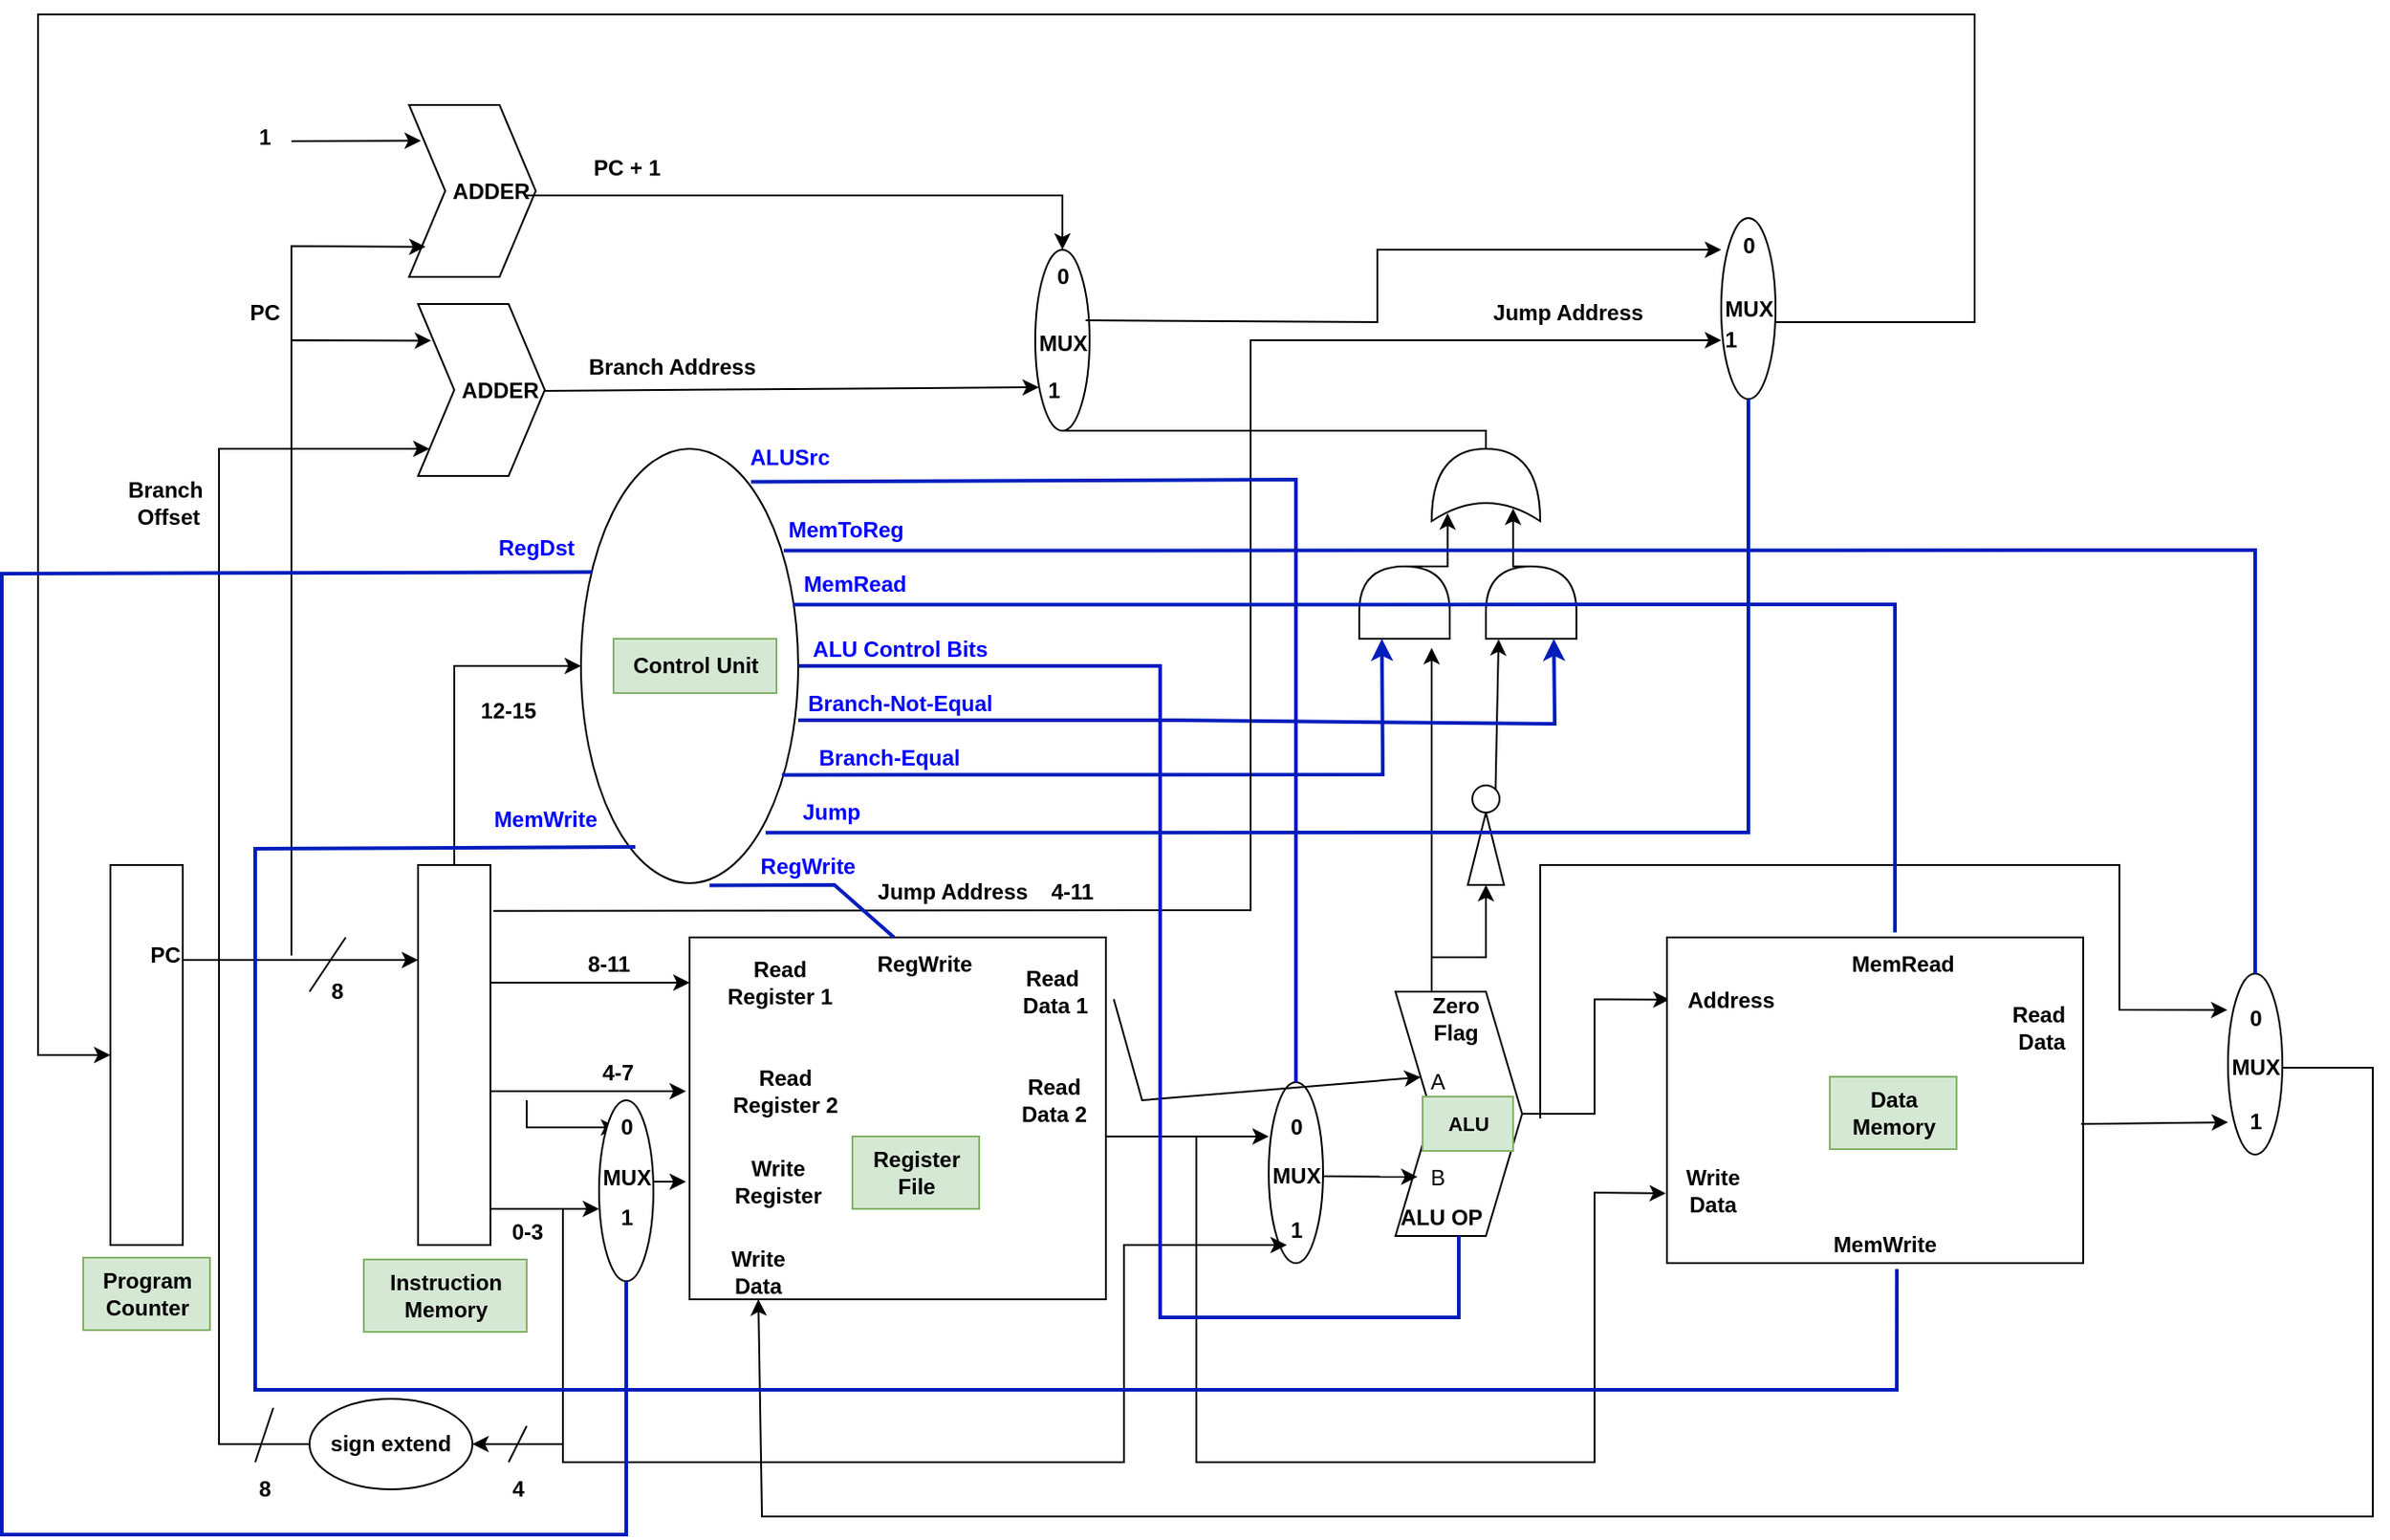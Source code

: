 <mxfile version="21.3.4" type="device" pages="2">
  <diagram name="Page-1" id="f7xhmTpkbn1lKMiFZ_HO">
    <mxGraphModel dx="1434" dy="1819" grid="1" gridSize="10" guides="1" tooltips="1" connect="1" arrows="1" fold="1" page="1" pageScale="1" pageWidth="850" pageHeight="1100" math="0" shadow="0">
      <root>
        <mxCell id="0" />
        <mxCell id="1" parent="0" />
        <mxCell id="obl9XP4yQmIYvm-z3Ed6-6" style="edgeStyle=orthogonalEdgeStyle;rounded=0;orthogonalLoop=1;jettySize=auto;html=1;exitX=1;exitY=0.25;exitDx=0;exitDy=0;entryX=0;entryY=0.25;entryDx=0;entryDy=0;" parent="1" source="obl9XP4yQmIYvm-z3Ed6-3" target="obl9XP4yQmIYvm-z3Ed6-5" edge="1">
          <mxGeometry relative="1" as="geometry" />
        </mxCell>
        <mxCell id="obl9XP4yQmIYvm-z3Ed6-3" value="" style="rounded=0;whiteSpace=wrap;html=1;" parent="1" vertex="1">
          <mxGeometry x="80" y="230" width="40" height="210" as="geometry" />
        </mxCell>
        <mxCell id="obl9XP4yQmIYvm-z3Ed6-9" style="edgeStyle=orthogonalEdgeStyle;rounded=0;orthogonalLoop=1;jettySize=auto;html=1;exitX=0.5;exitY=0;exitDx=0;exitDy=0;" parent="1" source="obl9XP4yQmIYvm-z3Ed6-5" target="obl9XP4yQmIYvm-z3Ed6-8" edge="1">
          <mxGeometry relative="1" as="geometry" />
        </mxCell>
        <mxCell id="obl9XP4yQmIYvm-z3Ed6-24" style="edgeStyle=orthogonalEdgeStyle;rounded=0;orthogonalLoop=1;jettySize=auto;html=1;exitX=1;exitY=0.25;exitDx=0;exitDy=0;entryX=0;entryY=0.5;entryDx=0;entryDy=0;" parent="1" source="obl9XP4yQmIYvm-z3Ed6-5" target="obl9XP4yQmIYvm-z3Ed6-15" edge="1">
          <mxGeometry relative="1" as="geometry">
            <Array as="points">
              <mxPoint x="290" y="295" />
            </Array>
          </mxGeometry>
        </mxCell>
        <mxCell id="obl9XP4yQmIYvm-z3Ed6-26" style="edgeStyle=orthogonalEdgeStyle;rounded=0;orthogonalLoop=1;jettySize=auto;html=1;exitX=1;exitY=0.5;exitDx=0;exitDy=0;entryX=0;entryY=0.5;entryDx=0;entryDy=0;" parent="1" source="obl9XP4yQmIYvm-z3Ed6-5" target="obl9XP4yQmIYvm-z3Ed6-16" edge="1">
          <mxGeometry relative="1" as="geometry">
            <Array as="points">
              <mxPoint x="290" y="355" />
            </Array>
          </mxGeometry>
        </mxCell>
        <mxCell id="obl9XP4yQmIYvm-z3Ed6-31" style="edgeStyle=orthogonalEdgeStyle;rounded=0;orthogonalLoop=1;jettySize=auto;html=1;exitX=1;exitY=1;exitDx=0;exitDy=0;entryX=0.75;entryY=1;entryDx=0;entryDy=0;" parent="1" source="obl9XP4yQmIYvm-z3Ed6-5" edge="1">
          <mxGeometry relative="1" as="geometry">
            <mxPoint x="350" y="420" as="targetPoint" />
            <Array as="points">
              <mxPoint x="290" y="420" />
            </Array>
          </mxGeometry>
        </mxCell>
        <mxCell id="obl9XP4yQmIYvm-z3Ed6-5" value="" style="rounded=0;whiteSpace=wrap;html=1;" parent="1" vertex="1">
          <mxGeometry x="250" y="230" width="40" height="210" as="geometry" />
        </mxCell>
        <mxCell id="obl9XP4yQmIYvm-z3Ed6-8" value="" style="ellipse;whiteSpace=wrap;html=1;" parent="1" vertex="1">
          <mxGeometry x="340" width="120" height="240" as="geometry" />
        </mxCell>
        <mxCell id="obl9XP4yQmIYvm-z3Ed6-10" value="&lt;b&gt;12-15&lt;/b&gt;" style="text;html=1;strokeColor=none;fillColor=none;align=center;verticalAlign=middle;whiteSpace=wrap;rounded=0;" parent="1" vertex="1">
          <mxGeometry x="270" y="130" width="60" height="30" as="geometry" />
        </mxCell>
        <mxCell id="obl9XP4yQmIYvm-z3Ed6-12" value="" style="rounded=0;whiteSpace=wrap;html=1;" parent="1" vertex="1">
          <mxGeometry x="400" y="270" width="230" height="200" as="geometry" />
        </mxCell>
        <mxCell id="obl9XP4yQmIYvm-z3Ed6-13" value="&lt;b&gt;RegWrite&lt;/b&gt;" style="text;html=1;strokeColor=none;fillColor=none;align=center;verticalAlign=middle;whiteSpace=wrap;rounded=0;" parent="1" vertex="1">
          <mxGeometry x="500" y="270" width="60" height="30" as="geometry" />
        </mxCell>
        <mxCell id="obl9XP4yQmIYvm-z3Ed6-14" value="&lt;b&gt;Write &lt;br&gt;Data&lt;/b&gt;" style="text;html=1;strokeColor=none;fillColor=none;align=center;verticalAlign=middle;whiteSpace=wrap;rounded=0;" parent="1" vertex="1">
          <mxGeometry x="402" y="440" width="72" height="30" as="geometry" />
        </mxCell>
        <mxCell id="obl9XP4yQmIYvm-z3Ed6-15" value="&lt;b&gt;Read &lt;br&gt;Register 1&lt;/b&gt;" style="text;html=1;strokeColor=none;fillColor=none;align=center;verticalAlign=middle;whiteSpace=wrap;rounded=0;" parent="1" vertex="1">
          <mxGeometry x="400" y="280" width="100" height="30" as="geometry" />
        </mxCell>
        <mxCell id="obl9XP4yQmIYvm-z3Ed6-16" value="&lt;b&gt;Read &lt;br&gt;Register 2&lt;/b&gt;" style="text;html=1;strokeColor=none;fillColor=none;align=center;verticalAlign=middle;whiteSpace=wrap;rounded=0;" parent="1" vertex="1">
          <mxGeometry x="398" y="340" width="110" height="30" as="geometry" />
        </mxCell>
        <mxCell id="obl9XP4yQmIYvm-z3Ed6-18" value="&lt;b&gt;Write &lt;br&gt;Register&lt;/b&gt;" style="text;html=1;strokeColor=none;fillColor=none;align=center;verticalAlign=middle;whiteSpace=wrap;rounded=0;" parent="1" vertex="1">
          <mxGeometry x="398" y="390" width="102" height="30" as="geometry" />
        </mxCell>
        <mxCell id="obl9XP4yQmIYvm-z3Ed6-25" value="&lt;b&gt;8-11&lt;/b&gt;" style="text;html=1;align=center;verticalAlign=middle;resizable=0;points=[];autosize=1;strokeColor=none;fillColor=none;" parent="1" vertex="1">
          <mxGeometry x="330" y="270" width="50" height="30" as="geometry" />
        </mxCell>
        <mxCell id="obl9XP4yQmIYvm-z3Ed6-27" value="&lt;b&gt;4-7&lt;/b&gt;" style="text;html=1;align=center;verticalAlign=middle;resizable=0;points=[];autosize=1;strokeColor=none;fillColor=none;" parent="1" vertex="1">
          <mxGeometry x="340" y="330" width="40" height="30" as="geometry" />
        </mxCell>
        <mxCell id="obl9XP4yQmIYvm-z3Ed6-30" style="edgeStyle=orthogonalEdgeStyle;rounded=0;orthogonalLoop=1;jettySize=auto;html=1;exitX=0.5;exitY=0;exitDx=0;exitDy=0;entryX=0;entryY=0.5;entryDx=0;entryDy=0;" parent="1" target="obl9XP4yQmIYvm-z3Ed6-18" edge="1">
          <mxGeometry relative="1" as="geometry">
            <mxPoint x="380" y="405" as="sourcePoint" />
          </mxGeometry>
        </mxCell>
        <mxCell id="obl9XP4yQmIYvm-z3Ed6-37" value="" style="edgeStyle=none;orthogonalLoop=1;jettySize=auto;html=1;rounded=0;" parent="1" edge="1">
          <mxGeometry width="100" relative="1" as="geometry">
            <mxPoint x="310" y="360" as="sourcePoint" />
            <mxPoint x="360" y="375" as="targetPoint" />
            <Array as="points">
              <mxPoint x="310" y="375" />
            </Array>
          </mxGeometry>
        </mxCell>
        <mxCell id="ntWYbjyDZt9TWFbMhZnc-4" value="&lt;b&gt;0-3&lt;/b&gt;" style="text;html=1;align=center;verticalAlign=middle;resizable=0;points=[];autosize=1;strokeColor=none;fillColor=none;" parent="1" vertex="1">
          <mxGeometry x="290" y="418" width="40" height="30" as="geometry" />
        </mxCell>
        <mxCell id="ntWYbjyDZt9TWFbMhZnc-6" value="" style="ellipse;whiteSpace=wrap;html=1;" parent="1" vertex="1">
          <mxGeometry x="350" y="360" width="30" height="100" as="geometry" />
        </mxCell>
        <mxCell id="ntWYbjyDZt9TWFbMhZnc-7" value="&lt;b&gt;0&lt;/b&gt;" style="text;html=1;align=center;verticalAlign=middle;resizable=0;points=[];autosize=1;strokeColor=none;fillColor=none;" parent="1" vertex="1">
          <mxGeometry x="350" y="360" width="30" height="30" as="geometry" />
        </mxCell>
        <mxCell id="ntWYbjyDZt9TWFbMhZnc-8" value="&lt;b&gt;1&lt;/b&gt;" style="text;html=1;align=center;verticalAlign=middle;resizable=0;points=[];autosize=1;strokeColor=none;fillColor=none;" parent="1" vertex="1">
          <mxGeometry x="350" y="410" width="30" height="30" as="geometry" />
        </mxCell>
        <mxCell id="ntWYbjyDZt9TWFbMhZnc-10" value="&lt;b&gt;MUX&lt;/b&gt;" style="text;html=1;align=center;verticalAlign=middle;resizable=0;points=[];autosize=1;strokeColor=none;fillColor=none;" parent="1" vertex="1">
          <mxGeometry x="340" y="388" width="50" height="30" as="geometry" />
        </mxCell>
        <mxCell id="ntWYbjyDZt9TWFbMhZnc-11" value="&lt;b&gt;Read&lt;br&gt;&amp;nbsp;Data 1&lt;/b&gt;" style="text;html=1;align=center;verticalAlign=middle;resizable=0;points=[];autosize=1;strokeColor=none;fillColor=none;" parent="1" vertex="1">
          <mxGeometry x="570" y="280" width="60" height="40" as="geometry" />
        </mxCell>
        <mxCell id="ntWYbjyDZt9TWFbMhZnc-14" value="&lt;b style=&quot;border-color: var(--border-color);&quot;&gt;Read &lt;br&gt;Data 2&lt;/b&gt;" style="text;html=1;align=center;verticalAlign=middle;resizable=0;points=[];autosize=1;strokeColor=none;fillColor=none;" parent="1" vertex="1">
          <mxGeometry x="571" y="340" width="60" height="40" as="geometry" />
        </mxCell>
        <mxCell id="ntWYbjyDZt9TWFbMhZnc-15" value="&lt;b&gt;Register &lt;br&gt;File&lt;/b&gt;" style="text;html=1;align=center;verticalAlign=middle;resizable=0;points=[];autosize=1;strokeColor=#82b366;fillColor=#d5e8d4;" parent="1" vertex="1">
          <mxGeometry x="490" y="380" width="70" height="40" as="geometry" />
        </mxCell>
        <mxCell id="ntWYbjyDZt9TWFbMhZnc-17" value="" style="ellipse;whiteSpace=wrap;html=1;" parent="1" vertex="1">
          <mxGeometry x="720" y="350" width="30" height="100" as="geometry" />
        </mxCell>
        <mxCell id="ntWYbjyDZt9TWFbMhZnc-18" value="&lt;b&gt;0&lt;/b&gt;" style="text;html=1;align=center;verticalAlign=middle;resizable=0;points=[];autosize=1;strokeColor=none;fillColor=none;" parent="1" vertex="1">
          <mxGeometry x="720" y="360" width="30" height="30" as="geometry" />
        </mxCell>
        <mxCell id="ntWYbjyDZt9TWFbMhZnc-19" value="&lt;b&gt;1&lt;/b&gt;" style="text;html=1;align=center;verticalAlign=middle;resizable=0;points=[];autosize=1;strokeColor=none;fillColor=none;" parent="1" vertex="1">
          <mxGeometry x="720" y="417" width="30" height="30" as="geometry" />
        </mxCell>
        <mxCell id="ntWYbjyDZt9TWFbMhZnc-20" value="&lt;b&gt;MUX&lt;/b&gt;" style="text;html=1;align=center;verticalAlign=middle;resizable=0;points=[];autosize=1;strokeColor=none;fillColor=none;" parent="1" vertex="1">
          <mxGeometry x="710" y="387" width="50" height="30" as="geometry" />
        </mxCell>
        <mxCell id="ntWYbjyDZt9TWFbMhZnc-22" value="" style="edgeStyle=none;orthogonalLoop=1;jettySize=auto;html=1;rounded=0;" parent="1" edge="1">
          <mxGeometry width="100" relative="1" as="geometry">
            <mxPoint x="630" y="380" as="sourcePoint" />
            <mxPoint x="720" y="380" as="targetPoint" />
            <Array as="points" />
          </mxGeometry>
        </mxCell>
        <mxCell id="ntWYbjyDZt9TWFbMhZnc-24" value="" style="edgeStyle=none;orthogonalLoop=1;jettySize=auto;html=1;rounded=0;exitX=1.073;exitY=0.602;exitDx=0;exitDy=0;exitPerimeter=0;entryX=0;entryY=0.25;entryDx=0;entryDy=0;" parent="1" source="ntWYbjyDZt9TWFbMhZnc-11" target="ntWYbjyDZt9TWFbMhZnc-25" edge="1">
          <mxGeometry width="100" relative="1" as="geometry">
            <mxPoint x="660" y="230" as="sourcePoint" />
            <mxPoint x="780" y="300" as="targetPoint" />
            <Array as="points">
              <mxPoint x="650" y="360" />
            </Array>
          </mxGeometry>
        </mxCell>
        <mxCell id="ntWYbjyDZt9TWFbMhZnc-34" style="edgeStyle=orthogonalEdgeStyle;rounded=0;orthogonalLoop=1;jettySize=auto;html=1;exitX=1;exitY=0.5;exitDx=0;exitDy=0;entryX=0.021;entryY=0.478;entryDx=0;entryDy=0;entryPerimeter=0;" parent="1" source="ntWYbjyDZt9TWFbMhZnc-25" target="ntWYbjyDZt9TWFbMhZnc-29" edge="1">
          <mxGeometry relative="1" as="geometry" />
        </mxCell>
        <mxCell id="ntWYbjyDZt9TWFbMhZnc-25" value="" style="shape=step;perimeter=stepPerimeter;whiteSpace=wrap;html=1;fixedSize=1;" parent="1" vertex="1">
          <mxGeometry x="790" y="300" width="70" height="135" as="geometry" />
        </mxCell>
        <mxCell id="ntWYbjyDZt9TWFbMhZnc-26" value="" style="edgeStyle=none;orthogonalLoop=1;jettySize=auto;html=1;rounded=0;entryX=0.174;entryY=0.758;entryDx=0;entryDy=0;entryPerimeter=0;" parent="1" target="ntWYbjyDZt9TWFbMhZnc-25" edge="1">
          <mxGeometry width="100" relative="1" as="geometry">
            <mxPoint x="750" y="402" as="sourcePoint" />
            <mxPoint x="850" y="530" as="targetPoint" />
            <Array as="points" />
          </mxGeometry>
        </mxCell>
        <mxCell id="ntWYbjyDZt9TWFbMhZnc-27" value="" style="edgeStyle=none;orthogonalLoop=1;jettySize=auto;html=1;rounded=0;" parent="1" edge="1">
          <mxGeometry width="100" relative="1" as="geometry">
            <mxPoint x="330" y="420" as="sourcePoint" />
            <mxPoint x="730" y="440" as="targetPoint" />
            <Array as="points">
              <mxPoint x="330" y="560" />
              <mxPoint x="640" y="560" />
              <mxPoint x="640" y="440" />
            </Array>
          </mxGeometry>
        </mxCell>
        <mxCell id="ntWYbjyDZt9TWFbMhZnc-28" value="&lt;b&gt;&lt;br&gt;&lt;/b&gt;" style="rounded=0;whiteSpace=wrap;html=1;" parent="1" vertex="1">
          <mxGeometry x="940" y="270" width="230" height="180" as="geometry" />
        </mxCell>
        <mxCell id="ntWYbjyDZt9TWFbMhZnc-29" value="&lt;b&gt;Address&lt;br&gt;&lt;/b&gt;" style="text;html=1;align=center;verticalAlign=middle;resizable=0;points=[];autosize=1;strokeColor=none;fillColor=none;" parent="1" vertex="1">
          <mxGeometry x="940" y="290" width="70" height="30" as="geometry" />
        </mxCell>
        <mxCell id="ntWYbjyDZt9TWFbMhZnc-30" value="&lt;b&gt;Write&lt;br&gt;Data&lt;/b&gt;" style="text;html=1;align=center;verticalAlign=middle;resizable=0;points=[];autosize=1;strokeColor=none;fillColor=none;" parent="1" vertex="1">
          <mxGeometry x="940" y="390" width="50" height="40" as="geometry" />
        </mxCell>
        <mxCell id="ntWYbjyDZt9TWFbMhZnc-31" value="&lt;b&gt;Read&lt;br&gt;&amp;nbsp;Data&lt;/b&gt;" style="text;html=1;align=center;verticalAlign=middle;resizable=0;points=[];autosize=1;strokeColor=none;fillColor=none;" parent="1" vertex="1">
          <mxGeometry x="1120" y="300" width="50" height="40" as="geometry" />
        </mxCell>
        <mxCell id="ntWYbjyDZt9TWFbMhZnc-32" value="&lt;b&gt;MemRead&lt;/b&gt;" style="text;html=1;align=center;verticalAlign=middle;resizable=0;points=[];autosize=1;strokeColor=none;fillColor=none;" parent="1" vertex="1">
          <mxGeometry x="1030" y="270" width="80" height="30" as="geometry" />
        </mxCell>
        <mxCell id="ntWYbjyDZt9TWFbMhZnc-33" value="&lt;b&gt;MemWrite&lt;/b&gt;" style="text;html=1;align=center;verticalAlign=middle;resizable=0;points=[];autosize=1;strokeColor=none;fillColor=none;" parent="1" vertex="1">
          <mxGeometry x="1020" y="425" width="80" height="30" as="geometry" />
        </mxCell>
        <mxCell id="ntWYbjyDZt9TWFbMhZnc-37" value="" style="edgeStyle=none;orthogonalLoop=1;jettySize=auto;html=1;rounded=0;entryX=-0.011;entryY=0.536;entryDx=0;entryDy=0;entryPerimeter=0;" parent="1" target="ntWYbjyDZt9TWFbMhZnc-30" edge="1">
          <mxGeometry width="100" relative="1" as="geometry">
            <mxPoint x="680" y="380" as="sourcePoint" />
            <mxPoint x="810" y="600" as="targetPoint" />
            <Array as="points">
              <mxPoint x="680" y="560" />
              <mxPoint x="790" y="560" />
              <mxPoint x="900" y="560" />
              <mxPoint x="900" y="411" />
            </Array>
          </mxGeometry>
        </mxCell>
        <mxCell id="ntWYbjyDZt9TWFbMhZnc-38" value="" style="ellipse;whiteSpace=wrap;html=1;" parent="1" vertex="1">
          <mxGeometry x="1250" y="290" width="30" height="100" as="geometry" />
        </mxCell>
        <mxCell id="ntWYbjyDZt9TWFbMhZnc-39" value="&lt;b&gt;0&lt;/b&gt;" style="text;html=1;align=center;verticalAlign=middle;resizable=0;points=[];autosize=1;strokeColor=none;fillColor=none;" parent="1" vertex="1">
          <mxGeometry x="1250" y="300" width="30" height="30" as="geometry" />
        </mxCell>
        <mxCell id="ntWYbjyDZt9TWFbMhZnc-40" value="&lt;b&gt;1&lt;/b&gt;" style="text;html=1;align=center;verticalAlign=middle;resizable=0;points=[];autosize=1;strokeColor=none;fillColor=none;" parent="1" vertex="1">
          <mxGeometry x="1250" y="357" width="30" height="30" as="geometry" />
        </mxCell>
        <mxCell id="ntWYbjyDZt9TWFbMhZnc-41" value="&lt;b&gt;MUX&lt;/b&gt;" style="text;html=1;align=center;verticalAlign=middle;resizable=0;points=[];autosize=1;strokeColor=none;fillColor=none;" parent="1" vertex="1">
          <mxGeometry x="1240" y="327" width="50" height="30" as="geometry" />
        </mxCell>
        <mxCell id="ntWYbjyDZt9TWFbMhZnc-42" value="" style="edgeStyle=none;orthogonalLoop=1;jettySize=auto;html=1;rounded=0;exitX=0.995;exitY=0.573;exitDx=0;exitDy=0;exitPerimeter=0;" parent="1" source="ntWYbjyDZt9TWFbMhZnc-28" target="ntWYbjyDZt9TWFbMhZnc-40" edge="1">
          <mxGeometry width="100" relative="1" as="geometry">
            <mxPoint x="1180" y="520" as="sourcePoint" />
            <mxPoint x="1280" y="520" as="targetPoint" />
            <Array as="points" />
          </mxGeometry>
        </mxCell>
        <mxCell id="ntWYbjyDZt9TWFbMhZnc-43" value="" style="edgeStyle=none;orthogonalLoop=1;jettySize=auto;html=1;rounded=0;entryX=-0.011;entryY=0.337;entryDx=0;entryDy=0;entryPerimeter=0;" parent="1" target="ntWYbjyDZt9TWFbMhZnc-39" edge="1">
          <mxGeometry width="100" relative="1" as="geometry">
            <mxPoint x="870" y="370" as="sourcePoint" />
            <mxPoint x="1240" y="200" as="targetPoint" />
            <Array as="points">
              <mxPoint x="870" y="230" />
              <mxPoint x="1190" y="230" />
              <mxPoint x="1190" y="310" />
            </Array>
          </mxGeometry>
        </mxCell>
        <mxCell id="ntWYbjyDZt9TWFbMhZnc-45" value="" style="edgeStyle=none;orthogonalLoop=1;jettySize=auto;html=1;rounded=0;entryX=0.5;entryY=1;entryDx=0;entryDy=0;" parent="1" target="obl9XP4yQmIYvm-z3Ed6-14" edge="1">
          <mxGeometry width="100" relative="1" as="geometry">
            <mxPoint x="1280" y="342" as="sourcePoint" />
            <mxPoint x="1060" y="560" as="targetPoint" />
            <Array as="points">
              <mxPoint x="1330" y="342" />
              <mxPoint x="1330" y="590" />
              <mxPoint x="880" y="590" />
              <mxPoint x="440" y="590" />
            </Array>
          </mxGeometry>
        </mxCell>
        <mxCell id="8mimewBvu1z7pcnI_ByZ-1" value="&lt;b&gt;&lt;br&gt;&lt;/b&gt;" style="shape=step;perimeter=stepPerimeter;whiteSpace=wrap;html=1;fixedSize=1;" parent="1" vertex="1">
          <mxGeometry x="250" y="-80" width="70" height="95" as="geometry" />
        </mxCell>
        <mxCell id="8mimewBvu1z7pcnI_ByZ-2" value="&lt;b&gt;ADDER&lt;/b&gt;" style="text;html=1;align=center;verticalAlign=middle;resizable=0;points=[];autosize=1;strokeColor=none;fillColor=none;" parent="1" vertex="1">
          <mxGeometry x="260" y="-47.5" width="70" height="30" as="geometry" />
        </mxCell>
        <mxCell id="8mimewBvu1z7pcnI_ByZ-3" value="" style="edgeStyle=none;orthogonalLoop=1;jettySize=auto;html=1;rounded=0;entryX=0.103;entryY=0.213;entryDx=0;entryDy=0;entryPerimeter=0;" parent="1" target="8mimewBvu1z7pcnI_ByZ-1" edge="1">
          <mxGeometry width="100" relative="1" as="geometry">
            <mxPoint x="180" y="280" as="sourcePoint" />
            <mxPoint x="251" y="-66" as="targetPoint" />
            <Array as="points">
              <mxPoint x="180" y="-60" />
            </Array>
          </mxGeometry>
        </mxCell>
        <mxCell id="8mimewBvu1z7pcnI_ByZ-11" style="edgeStyle=orthogonalEdgeStyle;rounded=0;orthogonalLoop=1;jettySize=auto;html=1;exitX=0;exitY=0.5;exitDx=0;exitDy=0;" parent="1" source="8mimewBvu1z7pcnI_ByZ-4" target="8mimewBvu1z7pcnI_ByZ-1" edge="1">
          <mxGeometry relative="1" as="geometry">
            <mxPoint x="230" as="targetPoint" />
            <Array as="points">
              <mxPoint x="140" y="550" />
              <mxPoint x="140" />
            </Array>
          </mxGeometry>
        </mxCell>
        <mxCell id="8mimewBvu1z7pcnI_ByZ-4" value="&lt;b&gt;sign extend&lt;br&gt;&lt;/b&gt;" style="ellipse;whiteSpace=wrap;html=1;" parent="1" vertex="1">
          <mxGeometry x="190" y="525" width="90" height="50" as="geometry" />
        </mxCell>
        <mxCell id="8mimewBvu1z7pcnI_ByZ-5" value="" style="edgeStyle=none;orthogonalLoop=1;jettySize=auto;html=1;rounded=0;entryX=1;entryY=0.5;entryDx=0;entryDy=0;" parent="1" target="8mimewBvu1z7pcnI_ByZ-4" edge="1">
          <mxGeometry width="100" relative="1" as="geometry">
            <mxPoint x="330" y="550" as="sourcePoint" />
            <mxPoint x="340" y="605" as="targetPoint" />
            <Array as="points" />
          </mxGeometry>
        </mxCell>
        <mxCell id="8mimewBvu1z7pcnI_ByZ-7" value="" style="endArrow=none;html=1;rounded=0;" parent="1" edge="1">
          <mxGeometry width="50" height="50" relative="1" as="geometry">
            <mxPoint x="310" y="540" as="sourcePoint" />
            <mxPoint x="300" y="560" as="targetPoint" />
          </mxGeometry>
        </mxCell>
        <mxCell id="8mimewBvu1z7pcnI_ByZ-9" value="&lt;b&gt;4&lt;/b&gt;" style="text;html=1;align=center;verticalAlign=middle;resizable=0;points=[];autosize=1;strokeColor=none;fillColor=none;" parent="1" vertex="1">
          <mxGeometry x="290" y="560" width="30" height="30" as="geometry" />
        </mxCell>
        <mxCell id="8mimewBvu1z7pcnI_ByZ-13" value="" style="endArrow=none;html=1;rounded=0;" parent="1" edge="1">
          <mxGeometry width="50" height="50" relative="1" as="geometry">
            <mxPoint x="170" y="530" as="sourcePoint" />
            <mxPoint x="160" y="560" as="targetPoint" />
          </mxGeometry>
        </mxCell>
        <mxCell id="8mimewBvu1z7pcnI_ByZ-14" value="&lt;b&gt;8&lt;/b&gt;" style="text;html=1;align=center;verticalAlign=middle;resizable=0;points=[];autosize=1;strokeColor=none;fillColor=none;" parent="1" vertex="1">
          <mxGeometry x="150" y="560" width="30" height="30" as="geometry" />
        </mxCell>
        <mxCell id="8mimewBvu1z7pcnI_ByZ-15" value="" style="edgeStyle=none;orthogonalLoop=1;jettySize=auto;html=1;rounded=0;" parent="1" edge="1">
          <mxGeometry width="100" relative="1" as="geometry">
            <mxPoint x="320" y="-32" as="sourcePoint" />
            <mxPoint x="593" y="-34" as="targetPoint" />
            <Array as="points" />
          </mxGeometry>
        </mxCell>
        <mxCell id="8mimewBvu1z7pcnI_ByZ-16" value="&lt;b&gt;Branch Address&lt;/b&gt;" style="text;html=1;align=center;verticalAlign=middle;resizable=0;points=[];autosize=1;strokeColor=none;fillColor=none;" parent="1" vertex="1">
          <mxGeometry x="330" y="-60" width="120" height="30" as="geometry" />
        </mxCell>
        <mxCell id="8mimewBvu1z7pcnI_ByZ-17" value="&lt;b&gt;&lt;br&gt;&lt;/b&gt;" style="shape=step;perimeter=stepPerimeter;whiteSpace=wrap;html=1;fixedSize=1;" parent="1" vertex="1">
          <mxGeometry x="245" y="-190" width="70" height="95" as="geometry" />
        </mxCell>
        <mxCell id="8mimewBvu1z7pcnI_ByZ-18" value="&lt;b&gt;ADDER&lt;/b&gt;" style="text;html=1;align=center;verticalAlign=middle;resizable=0;points=[];autosize=1;strokeColor=none;fillColor=none;" parent="1" vertex="1">
          <mxGeometry x="255" y="-157.5" width="70" height="30" as="geometry" />
        </mxCell>
        <mxCell id="8mimewBvu1z7pcnI_ByZ-22" value="" style="edgeStyle=none;orthogonalLoop=1;jettySize=auto;html=1;rounded=0;entryX=0.13;entryY=0.825;entryDx=0;entryDy=0;entryPerimeter=0;" parent="1" target="8mimewBvu1z7pcnI_ByZ-17" edge="1">
          <mxGeometry width="100" relative="1" as="geometry">
            <mxPoint x="180" y="-60" as="sourcePoint" />
            <mxPoint x="570" y="-150" as="targetPoint" />
            <Array as="points">
              <mxPoint x="180" y="-112" />
            </Array>
          </mxGeometry>
        </mxCell>
        <mxCell id="8mimewBvu1z7pcnI_ByZ-24" value="" style="edgeStyle=none;orthogonalLoop=1;jettySize=auto;html=1;rounded=0;entryX=0.5;entryY=0;entryDx=0;entryDy=0;" parent="1" target="8mimewBvu1z7pcnI_ByZ-27" edge="1">
          <mxGeometry width="100" relative="1" as="geometry">
            <mxPoint x="310" y="-140" as="sourcePoint" />
            <mxPoint x="560" y="-140" as="targetPoint" />
            <Array as="points">
              <mxPoint x="606" y="-140" />
            </Array>
          </mxGeometry>
        </mxCell>
        <mxCell id="8mimewBvu1z7pcnI_ByZ-25" value="&lt;b&gt;PC + 1&lt;/b&gt;" style="text;html=1;align=center;verticalAlign=middle;resizable=0;points=[];autosize=1;strokeColor=none;fillColor=none;" parent="1" vertex="1">
          <mxGeometry x="335" y="-170" width="60" height="30" as="geometry" />
        </mxCell>
        <mxCell id="8mimewBvu1z7pcnI_ByZ-27" value="" style="ellipse;whiteSpace=wrap;html=1;" parent="1" vertex="1">
          <mxGeometry x="591" y="-110" width="30" height="100" as="geometry" />
        </mxCell>
        <mxCell id="8mimewBvu1z7pcnI_ByZ-28" value="&lt;b&gt;0&lt;/b&gt;" style="text;html=1;align=center;verticalAlign=middle;resizable=0;points=[];autosize=1;strokeColor=none;fillColor=none;" parent="1" vertex="1">
          <mxGeometry x="591" y="-110" width="30" height="30" as="geometry" />
        </mxCell>
        <mxCell id="8mimewBvu1z7pcnI_ByZ-29" value="&lt;b&gt;1&lt;/b&gt;" style="text;html=1;align=center;verticalAlign=middle;resizable=0;points=[];autosize=1;strokeColor=none;fillColor=none;" parent="1" vertex="1">
          <mxGeometry x="586" y="-47.5" width="30" height="30" as="geometry" />
        </mxCell>
        <mxCell id="8mimewBvu1z7pcnI_ByZ-30" value="&lt;b&gt;MUX&lt;/b&gt;" style="text;html=1;align=center;verticalAlign=middle;resizable=0;points=[];autosize=1;strokeColor=none;fillColor=none;" parent="1" vertex="1">
          <mxGeometry x="581" y="-73" width="50" height="30" as="geometry" />
        </mxCell>
        <mxCell id="8mimewBvu1z7pcnI_ByZ-31" value="&lt;b&gt;Zero&lt;br&gt;Flag&lt;br&gt;&lt;/b&gt;" style="text;html=1;align=center;verticalAlign=middle;resizable=0;points=[];autosize=1;strokeColor=none;fillColor=none;" parent="1" vertex="1">
          <mxGeometry x="797.5" y="295" width="50" height="40" as="geometry" />
        </mxCell>
        <mxCell id="8mimewBvu1z7pcnI_ByZ-34" value="" style="triangle;whiteSpace=wrap;html=1;direction=north;" parent="1" vertex="1">
          <mxGeometry x="830" y="201" width="20" height="40" as="geometry" />
        </mxCell>
        <mxCell id="8mimewBvu1z7pcnI_ByZ-35" value="" style="ellipse;whiteSpace=wrap;html=1;aspect=fixed;direction=south;" parent="1" vertex="1">
          <mxGeometry x="832.5" y="186" width="15" height="15" as="geometry" />
        </mxCell>
        <mxCell id="8mimewBvu1z7pcnI_ByZ-36" value="" style="edgeStyle=none;orthogonalLoop=1;jettySize=auto;html=1;rounded=0;exitX=0.2;exitY=0.1;exitDx=0;exitDy=0;exitPerimeter=0;" parent="1" edge="1">
          <mxGeometry width="100" relative="1" as="geometry">
            <mxPoint x="810" y="300" as="sourcePoint" />
            <mxPoint x="810" y="110" as="targetPoint" />
            <Array as="points" />
          </mxGeometry>
        </mxCell>
        <mxCell id="8mimewBvu1z7pcnI_ByZ-37" value="" style="edgeStyle=none;orthogonalLoop=1;jettySize=auto;html=1;rounded=0;entryX=0;entryY=0.5;entryDx=0;entryDy=0;" parent="1" target="8mimewBvu1z7pcnI_ByZ-34" edge="1">
          <mxGeometry width="100" relative="1" as="geometry">
            <mxPoint x="810" y="281" as="sourcePoint" />
            <mxPoint x="940" y="161" as="targetPoint" />
            <Array as="points">
              <mxPoint x="840" y="281" />
            </Array>
          </mxGeometry>
        </mxCell>
        <mxCell id="8mimewBvu1z7pcnI_ByZ-58" style="edgeStyle=orthogonalEdgeStyle;rounded=0;orthogonalLoop=1;jettySize=auto;html=1;exitX=1;exitY=0.5;exitDx=0;exitDy=0;entryX=0.11;entryY=0.147;entryDx=0;entryDy=0;entryPerimeter=0;" parent="1" source="8mimewBvu1z7pcnI_ByZ-39" target="8mimewBvu1z7pcnI_ByZ-52" edge="1">
          <mxGeometry relative="1" as="geometry" />
        </mxCell>
        <mxCell id="8mimewBvu1z7pcnI_ByZ-39" value="" style="shape=delay;whiteSpace=wrap;html=1;direction=north;" parent="1" vertex="1">
          <mxGeometry x="770" y="65" width="50" height="40" as="geometry" />
        </mxCell>
        <mxCell id="8mimewBvu1z7pcnI_ByZ-41" value="" style="edgeStyle=none;orthogonalLoop=1;jettySize=auto;html=1;rounded=0;entryX=0;entryY=0.25;entryDx=0;entryDy=0;fillColor=#0050ef;strokeColor=#001DBC;exitX=0.925;exitY=0.751;exitDx=0;exitDy=0;exitPerimeter=0;strokeWidth=2;" parent="1" source="obl9XP4yQmIYvm-z3Ed6-8" target="8mimewBvu1z7pcnI_ByZ-39" edge="1">
          <mxGeometry width="100" relative="1" as="geometry">
            <mxPoint x="460" y="180" as="sourcePoint" />
            <mxPoint x="800" y="180" as="targetPoint" />
            <Array as="points">
              <mxPoint x="783" y="180" />
            </Array>
          </mxGeometry>
        </mxCell>
        <mxCell id="8mimewBvu1z7pcnI_ByZ-42" value="" style="edgeStyle=none;orthogonalLoop=1;jettySize=auto;html=1;rounded=0;exitX=0;exitY=0;exitDx=0;exitDy=0;entryX=-0.006;entryY=0.14;entryDx=0;entryDy=0;entryPerimeter=0;" parent="1" source="8mimewBvu1z7pcnI_ByZ-35" target="8mimewBvu1z7pcnI_ByZ-44" edge="1">
          <mxGeometry width="100" relative="1" as="geometry">
            <mxPoint x="830" y="80" as="sourcePoint" />
            <mxPoint x="845" y="120" as="targetPoint" />
            <Array as="points" />
          </mxGeometry>
        </mxCell>
        <mxCell id="8mimewBvu1z7pcnI_ByZ-57" style="edgeStyle=orthogonalEdgeStyle;rounded=0;orthogonalLoop=1;jettySize=auto;html=1;exitX=1;exitY=0.5;exitDx=0;exitDy=0;entryX=0.175;entryY=0.75;entryDx=0;entryDy=0;entryPerimeter=0;" parent="1" source="8mimewBvu1z7pcnI_ByZ-44" target="8mimewBvu1z7pcnI_ByZ-52" edge="1">
          <mxGeometry relative="1" as="geometry" />
        </mxCell>
        <mxCell id="8mimewBvu1z7pcnI_ByZ-44" value="" style="shape=delay;whiteSpace=wrap;html=1;direction=north;" parent="1" vertex="1">
          <mxGeometry x="840" y="65" width="50" height="40" as="geometry" />
        </mxCell>
        <mxCell id="8mimewBvu1z7pcnI_ByZ-45" value="" style="edgeStyle=none;orthogonalLoop=1;jettySize=auto;html=1;rounded=0;entryX=0;entryY=0.75;entryDx=0;entryDy=0;fillColor=#0050ef;strokeColor=#001DBC;strokeWidth=2;" parent="1" target="8mimewBvu1z7pcnI_ByZ-44" edge="1">
          <mxGeometry width="100" relative="1" as="geometry">
            <mxPoint x="460" y="150" as="sourcePoint" />
            <mxPoint x="610" y="60" as="targetPoint" />
            <Array as="points">
              <mxPoint x="670" y="150" />
              <mxPoint x="878" y="152" />
            </Array>
          </mxGeometry>
        </mxCell>
        <mxCell id="8mimewBvu1z7pcnI_ByZ-46" value="&lt;font color=&quot;#0000ff&quot;&gt;&lt;b&gt;Branch-Equal&lt;/b&gt;&lt;/font&gt;" style="text;html=1;align=center;verticalAlign=middle;resizable=0;points=[];autosize=1;strokeColor=none;fillColor=none;" parent="1" vertex="1">
          <mxGeometry x="460" y="156" width="100" height="30" as="geometry" />
        </mxCell>
        <mxCell id="8mimewBvu1z7pcnI_ByZ-50" value="&lt;span style=&quot;border-color: var(--border-color); color: rgb(0, 0, 255);&quot;&gt;&lt;b&gt;Branch-Not-Equal&lt;/b&gt;&lt;/span&gt;" style="text;html=1;align=center;verticalAlign=middle;resizable=0;points=[];autosize=1;strokeColor=none;fillColor=none;" parent="1" vertex="1">
          <mxGeometry x="451" y="126" width="130" height="30" as="geometry" />
        </mxCell>
        <mxCell id="8mimewBvu1z7pcnI_ByZ-52" value="" style="shape=xor;whiteSpace=wrap;html=1;direction=north;" parent="1" vertex="1">
          <mxGeometry x="810" width="60" height="40" as="geometry" />
        </mxCell>
        <mxCell id="8mimewBvu1z7pcnI_ByZ-60" value="" style="endArrow=none;html=1;rounded=0;entryX=0.5;entryY=1;entryDx=0;entryDy=0;exitX=1;exitY=0.5;exitDx=0;exitDy=0;exitPerimeter=0;" parent="1" source="8mimewBvu1z7pcnI_ByZ-52" target="8mimewBvu1z7pcnI_ByZ-27" edge="1">
          <mxGeometry width="50" height="50" relative="1" as="geometry">
            <mxPoint x="840" y="10" as="sourcePoint" />
            <mxPoint x="710" y="20" as="targetPoint" />
            <Array as="points">
              <mxPoint x="840" y="-10" />
            </Array>
          </mxGeometry>
        </mxCell>
        <mxCell id="8mimewBvu1z7pcnI_ByZ-61" value="" style="ellipse;whiteSpace=wrap;html=1;" parent="1" vertex="1">
          <mxGeometry x="970" y="-127.5" width="30" height="100" as="geometry" />
        </mxCell>
        <mxCell id="8mimewBvu1z7pcnI_ByZ-62" value="&lt;b&gt;0&lt;/b&gt;" style="text;html=1;align=center;verticalAlign=middle;resizable=0;points=[];autosize=1;strokeColor=none;fillColor=none;" parent="1" vertex="1">
          <mxGeometry x="970" y="-127.5" width="30" height="30" as="geometry" />
        </mxCell>
        <mxCell id="8mimewBvu1z7pcnI_ByZ-63" value="&lt;b&gt;1&lt;/b&gt;" style="text;html=1;align=center;verticalAlign=middle;resizable=0;points=[];autosize=1;strokeColor=none;fillColor=none;" parent="1" vertex="1">
          <mxGeometry x="960" y="-75" width="30" height="30" as="geometry" />
        </mxCell>
        <mxCell id="8mimewBvu1z7pcnI_ByZ-65" value="" style="edgeStyle=none;orthogonalLoop=1;jettySize=auto;html=1;rounded=0;exitX=0.756;exitY=0.067;exitDx=0;exitDy=0;exitPerimeter=0;" parent="1" source="8mimewBvu1z7pcnI_ByZ-30" edge="1">
          <mxGeometry width="100" relative="1" as="geometry">
            <mxPoint x="630" y="-100" as="sourcePoint" />
            <mxPoint x="970" y="-110" as="targetPoint" />
            <Array as="points">
              <mxPoint x="780" y="-70" />
              <mxPoint x="780" y="-110" />
            </Array>
          </mxGeometry>
        </mxCell>
        <mxCell id="8mimewBvu1z7pcnI_ByZ-66" value="" style="endArrow=classic;html=1;rounded=0;exitX=1.04;exitY=0.121;exitDx=0;exitDy=0;exitPerimeter=0;" parent="1" source="obl9XP4yQmIYvm-z3Ed6-5" edge="1">
          <mxGeometry width="50" height="50" relative="1" as="geometry">
            <mxPoint x="730" y="270" as="sourcePoint" />
            <mxPoint x="970" y="-60" as="targetPoint" />
            <Array as="points">
              <mxPoint x="710" y="255" />
              <mxPoint x="710" y="-60" />
              <mxPoint x="850" y="-60" />
            </Array>
          </mxGeometry>
        </mxCell>
        <mxCell id="8mimewBvu1z7pcnI_ByZ-68" value="&lt;b&gt;MUX&lt;/b&gt;" style="text;html=1;align=center;verticalAlign=middle;resizable=0;points=[];autosize=1;strokeColor=none;fillColor=none;" parent="1" vertex="1">
          <mxGeometry x="960" y="-92.5" width="50" height="30" as="geometry" />
        </mxCell>
        <mxCell id="8mimewBvu1z7pcnI_ByZ-69" value="&lt;b&gt;4-11&lt;/b&gt;" style="text;html=1;align=center;verticalAlign=middle;resizable=0;points=[];autosize=1;strokeColor=none;fillColor=none;" parent="1" vertex="1">
          <mxGeometry x="586" y="230" width="50" height="30" as="geometry" />
        </mxCell>
        <mxCell id="8mimewBvu1z7pcnI_ByZ-70" value="&lt;b&gt;Jump Address&lt;/b&gt;" style="text;html=1;align=center;verticalAlign=middle;resizable=0;points=[];autosize=1;strokeColor=none;fillColor=none;" parent="1" vertex="1">
          <mxGeometry x="830" y="-90" width="110" height="30" as="geometry" />
        </mxCell>
        <mxCell id="8mimewBvu1z7pcnI_ByZ-75" value="" style="endArrow=none;html=1;rounded=0;entryX=0.5;entryY=1;entryDx=0;entryDy=0;fillColor=#0050ef;strokeColor=#001DBC;exitX=0.85;exitY=0.884;exitDx=0;exitDy=0;exitPerimeter=0;strokeWidth=2;" parent="1" source="obl9XP4yQmIYvm-z3Ed6-8" target="8mimewBvu1z7pcnI_ByZ-61" edge="1">
          <mxGeometry width="50" height="50" relative="1" as="geometry">
            <mxPoint x="450" y="210" as="sourcePoint" />
            <mxPoint x="780" y="20" as="targetPoint" />
            <Array as="points">
              <mxPoint x="985" y="212" />
            </Array>
          </mxGeometry>
        </mxCell>
        <mxCell id="8mimewBvu1z7pcnI_ByZ-76" value="&lt;font style=&quot;&quot; color=&quot;#0000ff&quot;&gt;&lt;b&gt;Jump&lt;/b&gt;&lt;/font&gt;" style="text;html=1;align=center;verticalAlign=middle;resizable=0;points=[];autosize=1;strokeColor=none;fillColor=none;" parent="1" vertex="1">
          <mxGeometry x="448" y="186" width="60" height="30" as="geometry" />
        </mxCell>
        <mxCell id="8mimewBvu1z7pcnI_ByZ-77" value="&lt;b style=&quot;border-color: var(--border-color);&quot;&gt;Jump Address&lt;/b&gt;" style="text;html=1;align=center;verticalAlign=middle;resizable=0;points=[];autosize=1;strokeColor=none;fillColor=none;" parent="1" vertex="1">
          <mxGeometry x="490" y="230" width="110" height="30" as="geometry" />
        </mxCell>
        <mxCell id="8mimewBvu1z7pcnI_ByZ-79" value="" style="edgeStyle=none;orthogonalLoop=1;jettySize=auto;html=1;rounded=0;entryX=0;entryY=0.5;entryDx=0;entryDy=0;" parent="1" target="obl9XP4yQmIYvm-z3Ed6-3" edge="1">
          <mxGeometry width="100" relative="1" as="geometry">
            <mxPoint x="1000" y="-70" as="sourcePoint" />
            <mxPoint x="1150" y="-80" as="targetPoint" />
            <Array as="points">
              <mxPoint x="1110" y="-70" />
              <mxPoint x="1110" y="-240" />
              <mxPoint x="40" y="-240" />
              <mxPoint x="40" y="335" />
            </Array>
          </mxGeometry>
        </mxCell>
        <mxCell id="8mimewBvu1z7pcnI_ByZ-84" value="&lt;b&gt;PC&lt;/b&gt;" style="text;html=1;align=center;verticalAlign=middle;resizable=0;points=[];autosize=1;strokeColor=none;fillColor=none;" parent="1" vertex="1">
          <mxGeometry x="90" y="265" width="40" height="30" as="geometry" />
        </mxCell>
        <mxCell id="8mimewBvu1z7pcnI_ByZ-85" value="" style="edgeStyle=none;orthogonalLoop=1;jettySize=auto;html=1;rounded=0;entryX=0.094;entryY=0.208;entryDx=0;entryDy=0;entryPerimeter=0;" parent="1" target="8mimewBvu1z7pcnI_ByZ-17" edge="1">
          <mxGeometry width="100" relative="1" as="geometry">
            <mxPoint x="180" y="-170" as="sourcePoint" />
            <mxPoint x="180" y="-170" as="targetPoint" />
            <Array as="points" />
          </mxGeometry>
        </mxCell>
        <mxCell id="8mimewBvu1z7pcnI_ByZ-86" value="&lt;b&gt;1&lt;/b&gt;" style="text;html=1;align=center;verticalAlign=middle;resizable=0;points=[];autosize=1;strokeColor=none;fillColor=none;" parent="1" vertex="1">
          <mxGeometry x="150" y="-187.5" width="30" height="30" as="geometry" />
        </mxCell>
        <mxCell id="8mimewBvu1z7pcnI_ByZ-87" value="&lt;b&gt;PC&lt;/b&gt;" style="text;html=1;align=center;verticalAlign=middle;resizable=0;points=[];autosize=1;strokeColor=none;fillColor=none;" parent="1" vertex="1">
          <mxGeometry x="145" y="-90" width="40" height="30" as="geometry" />
        </mxCell>
        <mxCell id="8mimewBvu1z7pcnI_ByZ-88" value="&lt;b&gt;Data &lt;br&gt;Memory&lt;/b&gt;" style="text;html=1;align=center;verticalAlign=middle;resizable=0;points=[];autosize=1;strokeColor=#82b366;fillColor=#d5e8d4;" parent="1" vertex="1">
          <mxGeometry x="1030" y="347" width="70" height="40" as="geometry" />
        </mxCell>
        <mxCell id="8mimewBvu1z7pcnI_ByZ-90" value="&lt;b&gt;Branch&lt;br&gt;&amp;nbsp;Offset&lt;/b&gt;" style="text;html=1;align=center;verticalAlign=middle;resizable=0;points=[];autosize=1;strokeColor=none;fillColor=none;" parent="1" vertex="1">
          <mxGeometry x="80" y="10" width="60" height="40" as="geometry" />
        </mxCell>
        <mxCell id="8mimewBvu1z7pcnI_ByZ-91" value="" style="endArrow=none;html=1;rounded=0;" parent="1" edge="1">
          <mxGeometry width="50" height="50" relative="1" as="geometry">
            <mxPoint x="190" y="300" as="sourcePoint" />
            <mxPoint x="210" y="270" as="targetPoint" />
          </mxGeometry>
        </mxCell>
        <mxCell id="8mimewBvu1z7pcnI_ByZ-92" value="&lt;b&gt;8&lt;/b&gt;" style="text;html=1;align=center;verticalAlign=middle;resizable=0;points=[];autosize=1;strokeColor=none;fillColor=none;" parent="1" vertex="1">
          <mxGeometry x="190" y="285" width="30" height="30" as="geometry" />
        </mxCell>
        <mxCell id="8mimewBvu1z7pcnI_ByZ-93" value="&lt;b&gt;Instruction&lt;br&gt;Memory&lt;br&gt;&lt;/b&gt;" style="text;html=1;align=center;verticalAlign=middle;resizable=0;points=[];autosize=1;strokeColor=#82b366;fillColor=#d5e8d4;" parent="1" vertex="1">
          <mxGeometry x="220" y="448" width="90" height="40" as="geometry" />
        </mxCell>
        <mxCell id="8mimewBvu1z7pcnI_ByZ-94" value="&lt;b&gt;Program&lt;br&gt;Counter&lt;/b&gt;" style="text;html=1;align=center;verticalAlign=middle;resizable=0;points=[];autosize=1;strokeColor=#82b366;fillColor=#d5e8d4;" parent="1" vertex="1">
          <mxGeometry x="65" y="447" width="70" height="40" as="geometry" />
        </mxCell>
        <mxCell id="8mimewBvu1z7pcnI_ByZ-95" value="&lt;b&gt;Control Unit&lt;br&gt;&lt;/b&gt;" style="text;html=1;align=center;verticalAlign=middle;resizable=0;points=[];autosize=1;strokeColor=#82b366;fillColor=#d5e8d4;" parent="1" vertex="1">
          <mxGeometry x="358" y="105" width="90" height="30" as="geometry" />
        </mxCell>
        <mxCell id="8mimewBvu1z7pcnI_ByZ-96" value="" style="endArrow=none;html=1;rounded=0;exitX=0.592;exitY=1.005;exitDx=0;exitDy=0;exitPerimeter=0;fillColor=#0050ef;strokeColor=#001DBC;strokeWidth=2;" parent="1" source="obl9XP4yQmIYvm-z3Ed6-8" target="obl9XP4yQmIYvm-z3Ed6-13" edge="1">
          <mxGeometry width="50" height="50" relative="1" as="geometry">
            <mxPoint x="600" y="360" as="sourcePoint" />
            <mxPoint x="650" y="310" as="targetPoint" />
            <Array as="points">
              <mxPoint x="480" y="241" />
            </Array>
          </mxGeometry>
        </mxCell>
        <mxCell id="8mimewBvu1z7pcnI_ByZ-97" value="&lt;font color=&quot;#0000ff&quot;&gt;&lt;b&gt;RegWrite&lt;/b&gt;&lt;/font&gt;" style="text;html=1;align=center;verticalAlign=middle;resizable=0;points=[];autosize=1;strokeColor=none;fillColor=none;" parent="1" vertex="1">
          <mxGeometry x="425" y="216" width="80" height="30" as="geometry" />
        </mxCell>
        <mxCell id="8mimewBvu1z7pcnI_ByZ-98" value="" style="endArrow=none;html=1;rounded=0;exitX=1;exitY=0.5;exitDx=0;exitDy=0;entryX=0.5;entryY=1;entryDx=0;entryDy=0;fillColor=#0050ef;strokeColor=#001DBC;strokeWidth=2;" parent="1" source="obl9XP4yQmIYvm-z3Ed6-8" target="ntWYbjyDZt9TWFbMhZnc-25" edge="1">
          <mxGeometry width="50" height="50" relative="1" as="geometry">
            <mxPoint x="600" y="240" as="sourcePoint" />
            <mxPoint x="650" y="190" as="targetPoint" />
            <Array as="points">
              <mxPoint x="660" y="120" />
              <mxPoint x="660" y="480" />
              <mxPoint x="825" y="480" />
            </Array>
          </mxGeometry>
        </mxCell>
        <mxCell id="8mimewBvu1z7pcnI_ByZ-99" value="&lt;font color=&quot;#0000ff&quot;&gt;&lt;b&gt;ALU Control Bits&lt;/b&gt;&lt;/font&gt;" style="text;html=1;align=center;verticalAlign=middle;resizable=0;points=[];autosize=1;strokeColor=none;fillColor=none;rotation=0;" parent="1" vertex="1">
          <mxGeometry x="456" y="96" width="120" height="30" as="geometry" />
        </mxCell>
        <mxCell id="8mimewBvu1z7pcnI_ByZ-100" value="&lt;b&gt;ALU OP&lt;/b&gt;" style="text;html=1;align=center;verticalAlign=middle;resizable=0;points=[];autosize=1;strokeColor=none;fillColor=none;" parent="1" vertex="1">
          <mxGeometry x="780" y="410" width="70" height="30" as="geometry" />
        </mxCell>
        <mxCell id="8mimewBvu1z7pcnI_ByZ-102" value="&lt;b style=&quot;&quot;&gt;&lt;font style=&quot;font-size: 11px;&quot;&gt;ALU&lt;/font&gt;&lt;/b&gt;" style="text;html=1;align=center;verticalAlign=middle;resizable=0;points=[];autosize=1;strokeColor=#82b366;fillColor=#d5e8d4;" parent="1" vertex="1">
          <mxGeometry x="805" y="358" width="50" height="30" as="geometry" />
        </mxCell>
        <mxCell id="8mimewBvu1z7pcnI_ByZ-103" value="" style="endArrow=none;html=1;rounded=0;entryX=0.45;entryY=-0.092;entryDx=0;entryDy=0;entryPerimeter=0;exitX=0.975;exitY=0.359;exitDx=0;exitDy=0;exitPerimeter=0;fillColor=#0050ef;strokeColor=#001DBC;strokeWidth=2;" parent="1" source="obl9XP4yQmIYvm-z3Ed6-8" target="ntWYbjyDZt9TWFbMhZnc-32" edge="1">
          <mxGeometry width="50" height="50" relative="1" as="geometry">
            <mxPoint x="600" y="110" as="sourcePoint" />
            <mxPoint x="650" y="60" as="targetPoint" />
            <Array as="points">
              <mxPoint x="1066" y="86" />
            </Array>
          </mxGeometry>
        </mxCell>
        <mxCell id="8mimewBvu1z7pcnI_ByZ-104" value="" style="endArrow=none;html=1;rounded=0;entryX=0.588;entryY=0.942;entryDx=0;entryDy=0;entryPerimeter=0;fillColor=#0050ef;strokeColor=#001DBC;strokeWidth=2;" parent="1" target="ntWYbjyDZt9TWFbMhZnc-33" edge="1">
          <mxGeometry width="50" height="50" relative="1" as="geometry">
            <mxPoint x="370" y="220" as="sourcePoint" />
            <mxPoint x="650" y="190" as="targetPoint" />
            <Array as="points">
              <mxPoint x="160" y="221" />
              <mxPoint x="160" y="520" />
              <mxPoint x="1067" y="520" />
            </Array>
          </mxGeometry>
        </mxCell>
        <mxCell id="8mimewBvu1z7pcnI_ByZ-105" value="&lt;b&gt;&lt;font color=&quot;#0000ff&quot;&gt;MemRead&lt;/font&gt;&lt;/b&gt;" style="text;html=1;align=center;verticalAlign=middle;resizable=0;points=[];autosize=1;strokeColor=none;fillColor=none;" parent="1" vertex="1">
          <mxGeometry x="451" y="60" width="80" height="30" as="geometry" />
        </mxCell>
        <mxCell id="8mimewBvu1z7pcnI_ByZ-106" value="&lt;b&gt;&lt;font color=&quot;#0000ff&quot;&gt;MemWrite&lt;/font&gt;&lt;/b&gt;" style="text;html=1;align=center;verticalAlign=middle;resizable=0;points=[];autosize=1;strokeColor=none;fillColor=none;" parent="1" vertex="1">
          <mxGeometry x="280" y="190" width="80" height="30" as="geometry" />
        </mxCell>
        <mxCell id="8mimewBvu1z7pcnI_ByZ-107" value="" style="endArrow=none;html=1;rounded=0;entryX=0.5;entryY=0;entryDx=0;entryDy=0;exitX=0.013;exitY=-0.125;exitDx=0;exitDy=0;exitPerimeter=0;fillColor=#0050ef;strokeColor=#001DBC;strokeWidth=2;" parent="1" source="8mimewBvu1z7pcnI_ByZ-105" target="ntWYbjyDZt9TWFbMhZnc-38" edge="1">
          <mxGeometry width="50" height="50" relative="1" as="geometry">
            <mxPoint x="600" y="240" as="sourcePoint" />
            <mxPoint x="650" y="190" as="targetPoint" />
            <Array as="points">
              <mxPoint x="1265" y="56" />
            </Array>
          </mxGeometry>
        </mxCell>
        <mxCell id="8mimewBvu1z7pcnI_ByZ-108" value="&lt;b&gt;&lt;font color=&quot;#0000ff&quot;&gt;MemToReg&lt;/font&gt;&lt;/b&gt;" style="text;html=1;align=center;verticalAlign=middle;resizable=0;points=[];autosize=1;strokeColor=none;fillColor=none;" parent="1" vertex="1">
          <mxGeometry x="441" y="30" width="90" height="30" as="geometry" />
        </mxCell>
        <mxCell id="8mimewBvu1z7pcnI_ByZ-109" value="" style="endArrow=none;html=1;rounded=0;entryX=0.5;entryY=0;entryDx=0;entryDy=0;exitX=0.783;exitY=0.076;exitDx=0;exitDy=0;exitPerimeter=0;strokeWidth=2;fillColor=#0050ef;strokeColor=#001DBC;" parent="1" source="obl9XP4yQmIYvm-z3Ed6-8" target="ntWYbjyDZt9TWFbMhZnc-17" edge="1">
          <mxGeometry width="50" height="50" relative="1" as="geometry">
            <mxPoint x="600" y="240" as="sourcePoint" />
            <mxPoint x="650" y="190" as="targetPoint" />
            <Array as="points">
              <mxPoint x="735" y="17" />
            </Array>
          </mxGeometry>
        </mxCell>
        <mxCell id="8mimewBvu1z7pcnI_ByZ-110" value="&lt;b&gt;&lt;font color=&quot;#0000ff&quot;&gt;ALUSrc&lt;/font&gt;&lt;/b&gt;" style="text;html=1;align=center;verticalAlign=middle;resizable=0;points=[];autosize=1;strokeColor=none;fillColor=none;" parent="1" vertex="1">
          <mxGeometry x="420" y="-10" width="70" height="30" as="geometry" />
        </mxCell>
        <mxCell id="8mimewBvu1z7pcnI_ByZ-111" value="" style="endArrow=none;html=1;rounded=0;entryX=0.5;entryY=1;entryDx=0;entryDy=0;exitX=0.05;exitY=0.284;exitDx=0;exitDy=0;exitPerimeter=0;fillColor=#0050ef;strokeColor=#001DBC;strokeWidth=2;" parent="1" source="obl9XP4yQmIYvm-z3Ed6-8" target="ntWYbjyDZt9TWFbMhZnc-6" edge="1">
          <mxGeometry width="50" height="50" relative="1" as="geometry">
            <mxPoint x="20" y="30" as="sourcePoint" />
            <mxPoint x="640" y="290" as="targetPoint" />
            <Array as="points">
              <mxPoint x="20" y="69" />
              <mxPoint x="20" y="600" />
              <mxPoint x="365" y="600" />
            </Array>
          </mxGeometry>
        </mxCell>
        <mxCell id="8mimewBvu1z7pcnI_ByZ-112" value="&lt;b&gt;&lt;font color=&quot;#0000ff&quot;&gt;RegDst&lt;/font&gt;&lt;/b&gt;" style="text;html=1;align=center;verticalAlign=middle;resizable=0;points=[];autosize=1;strokeColor=none;fillColor=none;" parent="1" vertex="1">
          <mxGeometry x="280" y="40" width="70" height="30" as="geometry" />
        </mxCell>
        <mxCell id="WNGvE4OBSmSfp8DGffb1-1" value="A" style="text;html=1;align=center;verticalAlign=middle;resizable=0;points=[];autosize=1;strokeColor=none;fillColor=none;" vertex="1" parent="1">
          <mxGeometry x="797.5" y="335" width="30" height="30" as="geometry" />
        </mxCell>
        <mxCell id="WNGvE4OBSmSfp8DGffb1-2" value="B" style="text;html=1;align=center;verticalAlign=middle;resizable=0;points=[];autosize=1;strokeColor=none;fillColor=none;" vertex="1" parent="1">
          <mxGeometry x="797.5" y="388" width="30" height="30" as="geometry" />
        </mxCell>
      </root>
    </mxGraphModel>
  </diagram>
  <diagram id="Kwhya2zTeHVyRo5bH9dz" name="Page-2">
    <mxGraphModel dx="1050" dy="541" grid="1" gridSize="10" guides="1" tooltips="1" connect="1" arrows="1" fold="1" page="1" pageScale="1" pageWidth="850" pageHeight="1100" math="0" shadow="0">
      <root>
        <mxCell id="0" />
        <mxCell id="1" parent="0" />
      </root>
    </mxGraphModel>
  </diagram>
</mxfile>
